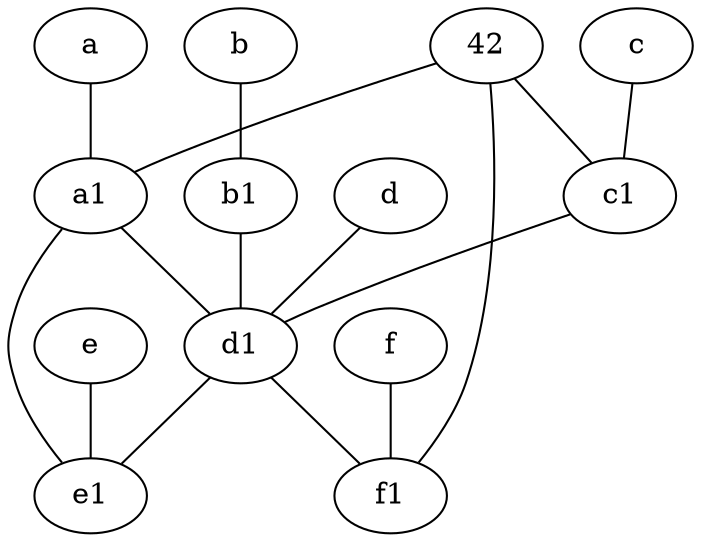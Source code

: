 graph {
	e [pos="7,9!"]
	42
	f [pos="3,9!"]
	d [pos="2,5!"]
	c [pos="4.5,2!"]
	b1 [pos="9,4!"]
	d1 [pos="3,5!"]
	a [pos="8,2!"]
	a1 [pos="8,3!"]
	f1 [pos="3,8!"]
	e1 [pos="7,7!"]
	b [pos="10,4!"]
	c1 [pos="4.5,3!"]
	b1 -- d1
	42 -- a1
	c1 -- d1
	42 -- f1
	c -- c1
	d -- d1
	b -- b1
	e -- e1
	d1 -- e1
	f -- f1
	d1 -- f1
	42 -- c1
	a1 -- d1
	a1 -- e1
	a -- a1
}
